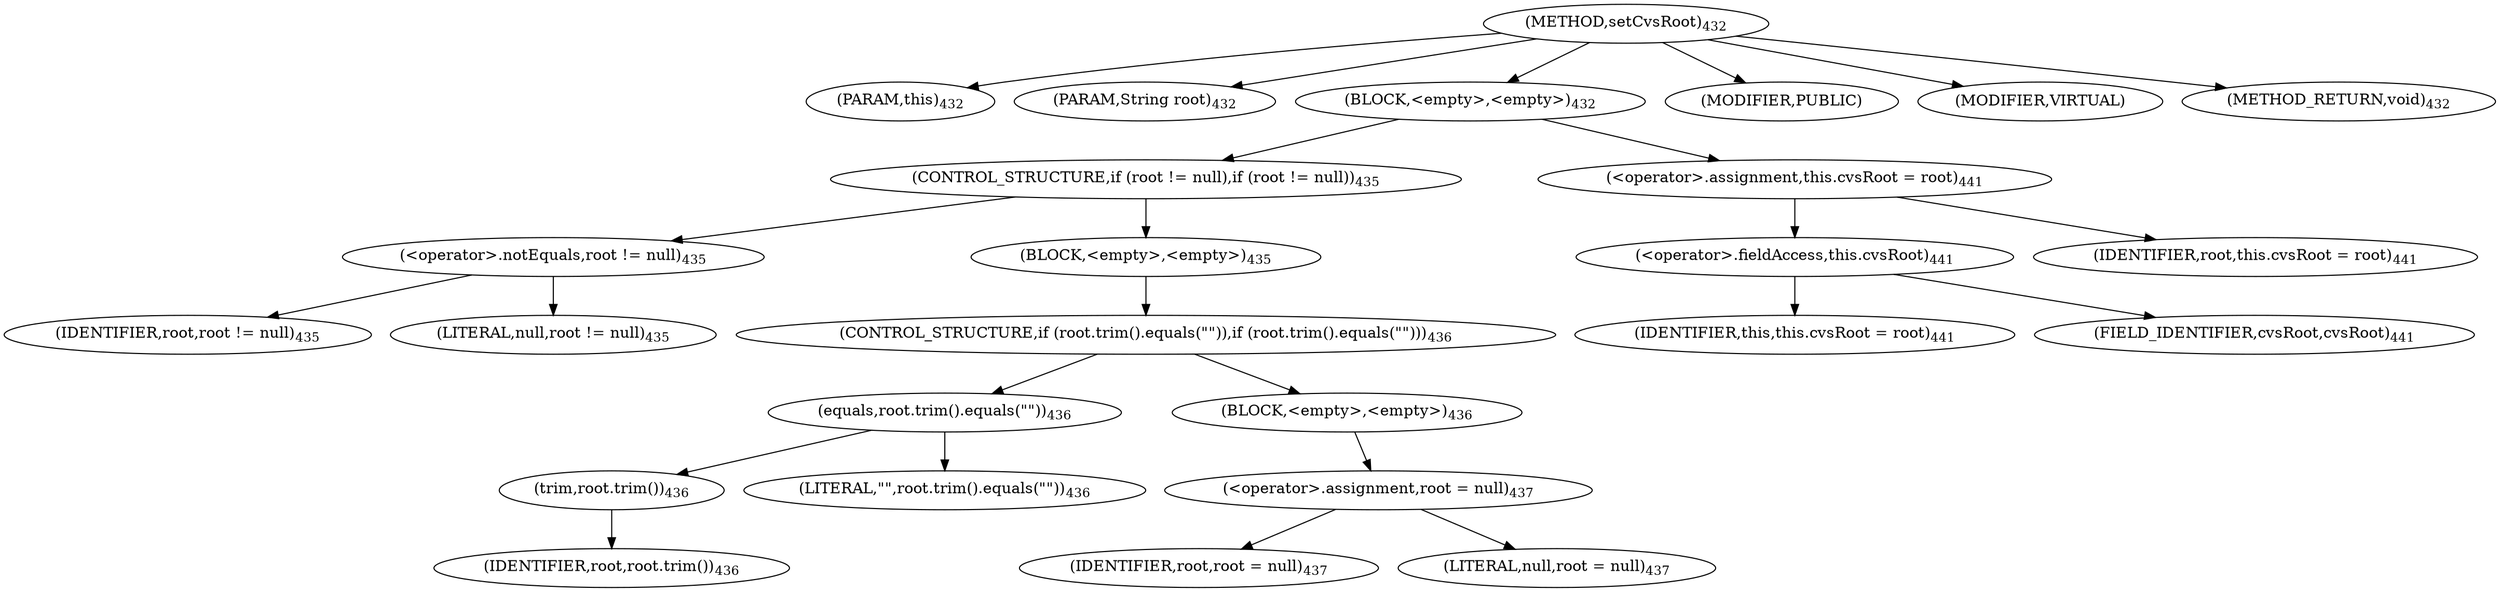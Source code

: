 digraph "setCvsRoot" {  
"970" [label = <(METHOD,setCvsRoot)<SUB>432</SUB>> ]
"63" [label = <(PARAM,this)<SUB>432</SUB>> ]
"971" [label = <(PARAM,String root)<SUB>432</SUB>> ]
"972" [label = <(BLOCK,&lt;empty&gt;,&lt;empty&gt;)<SUB>432</SUB>> ]
"973" [label = <(CONTROL_STRUCTURE,if (root != null),if (root != null))<SUB>435</SUB>> ]
"974" [label = <(&lt;operator&gt;.notEquals,root != null)<SUB>435</SUB>> ]
"975" [label = <(IDENTIFIER,root,root != null)<SUB>435</SUB>> ]
"976" [label = <(LITERAL,null,root != null)<SUB>435</SUB>> ]
"977" [label = <(BLOCK,&lt;empty&gt;,&lt;empty&gt;)<SUB>435</SUB>> ]
"978" [label = <(CONTROL_STRUCTURE,if (root.trim().equals(&quot;&quot;)),if (root.trim().equals(&quot;&quot;)))<SUB>436</SUB>> ]
"979" [label = <(equals,root.trim().equals(&quot;&quot;))<SUB>436</SUB>> ]
"980" [label = <(trim,root.trim())<SUB>436</SUB>> ]
"981" [label = <(IDENTIFIER,root,root.trim())<SUB>436</SUB>> ]
"982" [label = <(LITERAL,&quot;&quot;,root.trim().equals(&quot;&quot;))<SUB>436</SUB>> ]
"983" [label = <(BLOCK,&lt;empty&gt;,&lt;empty&gt;)<SUB>436</SUB>> ]
"984" [label = <(&lt;operator&gt;.assignment,root = null)<SUB>437</SUB>> ]
"985" [label = <(IDENTIFIER,root,root = null)<SUB>437</SUB>> ]
"986" [label = <(LITERAL,null,root = null)<SUB>437</SUB>> ]
"987" [label = <(&lt;operator&gt;.assignment,this.cvsRoot = root)<SUB>441</SUB>> ]
"988" [label = <(&lt;operator&gt;.fieldAccess,this.cvsRoot)<SUB>441</SUB>> ]
"62" [label = <(IDENTIFIER,this,this.cvsRoot = root)<SUB>441</SUB>> ]
"989" [label = <(FIELD_IDENTIFIER,cvsRoot,cvsRoot)<SUB>441</SUB>> ]
"990" [label = <(IDENTIFIER,root,this.cvsRoot = root)<SUB>441</SUB>> ]
"991" [label = <(MODIFIER,PUBLIC)> ]
"992" [label = <(MODIFIER,VIRTUAL)> ]
"993" [label = <(METHOD_RETURN,void)<SUB>432</SUB>> ]
  "970" -> "63" 
  "970" -> "971" 
  "970" -> "972" 
  "970" -> "991" 
  "970" -> "992" 
  "970" -> "993" 
  "972" -> "973" 
  "972" -> "987" 
  "973" -> "974" 
  "973" -> "977" 
  "974" -> "975" 
  "974" -> "976" 
  "977" -> "978" 
  "978" -> "979" 
  "978" -> "983" 
  "979" -> "980" 
  "979" -> "982" 
  "980" -> "981" 
  "983" -> "984" 
  "984" -> "985" 
  "984" -> "986" 
  "987" -> "988" 
  "987" -> "990" 
  "988" -> "62" 
  "988" -> "989" 
}
